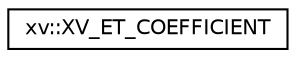 digraph "Graphical Class Hierarchy"
{
 // LATEX_PDF_SIZE
  edge [fontname="Helvetica",fontsize="10",labelfontname="Helvetica",labelfontsize="10"];
  node [fontname="Helvetica",fontsize="10",shape=record];
  rankdir="LR";
  Node0 [label="xv::XV_ET_COEFFICIENT",height=0.2,width=0.4,color="black", fillcolor="white", style="filled",URL="$structxv_1_1XV__ET__COEFFICIENT.html",tooltip=" "];
}

